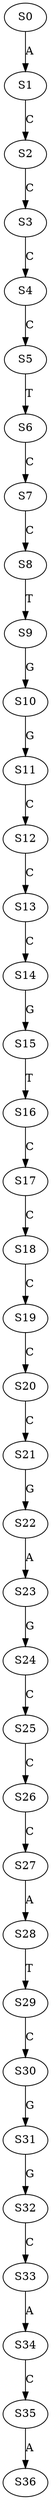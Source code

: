 strict digraph  {
	S0 -> S1 [ label = A ];
	S1 -> S2 [ label = C ];
	S2 -> S3 [ label = C ];
	S3 -> S4 [ label = C ];
	S4 -> S5 [ label = C ];
	S5 -> S6 [ label = T ];
	S6 -> S7 [ label = C ];
	S7 -> S8 [ label = C ];
	S8 -> S9 [ label = T ];
	S9 -> S10 [ label = G ];
	S10 -> S11 [ label = G ];
	S11 -> S12 [ label = C ];
	S12 -> S13 [ label = C ];
	S13 -> S14 [ label = C ];
	S14 -> S15 [ label = G ];
	S15 -> S16 [ label = T ];
	S16 -> S17 [ label = C ];
	S17 -> S18 [ label = C ];
	S18 -> S19 [ label = C ];
	S19 -> S20 [ label = C ];
	S20 -> S21 [ label = C ];
	S21 -> S22 [ label = G ];
	S22 -> S23 [ label = A ];
	S23 -> S24 [ label = G ];
	S24 -> S25 [ label = C ];
	S25 -> S26 [ label = C ];
	S26 -> S27 [ label = C ];
	S27 -> S28 [ label = A ];
	S28 -> S29 [ label = T ];
	S29 -> S30 [ label = C ];
	S30 -> S31 [ label = G ];
	S31 -> S32 [ label = G ];
	S32 -> S33 [ label = C ];
	S33 -> S34 [ label = A ];
	S34 -> S35 [ label = C ];
	S35 -> S36 [ label = A ];
}
